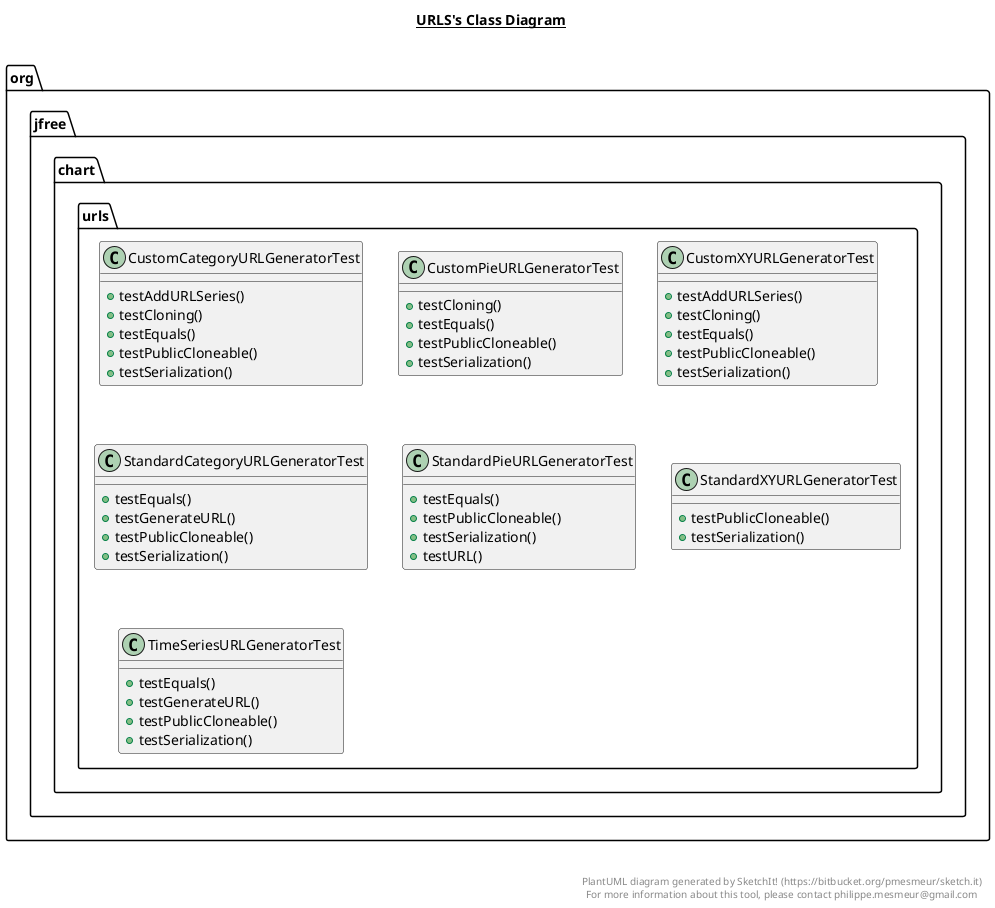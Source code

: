 @startuml

title __URLS's Class Diagram__\n

  namespace org.jfree.chart {
    namespace urls {
      class org.jfree.chart.urls.CustomCategoryURLGeneratorTest {
          + testAddURLSeries()
          + testCloning()
          + testEquals()
          + testPublicCloneable()
          + testSerialization()
      }
    }
  }
  

  namespace org.jfree.chart {
    namespace urls {
      class org.jfree.chart.urls.CustomPieURLGeneratorTest {
          + testCloning()
          + testEquals()
          + testPublicCloneable()
          + testSerialization()
      }
    }
  }
  

  namespace org.jfree.chart {
    namespace urls {
      class org.jfree.chart.urls.CustomXYURLGeneratorTest {
          + testAddURLSeries()
          + testCloning()
          + testEquals()
          + testPublicCloneable()
          + testSerialization()
      }
    }
  }
  

  namespace org.jfree.chart {
    namespace urls {
      class org.jfree.chart.urls.StandardCategoryURLGeneratorTest {
          + testEquals()
          + testGenerateURL()
          + testPublicCloneable()
          + testSerialization()
      }
    }
  }
  

  namespace org.jfree.chart {
    namespace urls {
      class org.jfree.chart.urls.StandardPieURLGeneratorTest {
          + testEquals()
          + testPublicCloneable()
          + testSerialization()
          + testURL()
      }
    }
  }
  

  namespace org.jfree.chart {
    namespace urls {
      class org.jfree.chart.urls.StandardXYURLGeneratorTest {
          + testPublicCloneable()
          + testSerialization()
      }
    }
  }
  

  namespace org.jfree.chart {
    namespace urls {
      class org.jfree.chart.urls.TimeSeriesURLGeneratorTest {
          + testEquals()
          + testGenerateURL()
          + testPublicCloneable()
          + testSerialization()
      }
    }
  }
  



right footer


PlantUML diagram generated by SketchIt! (https://bitbucket.org/pmesmeur/sketch.it)
For more information about this tool, please contact philippe.mesmeur@gmail.com
endfooter

@enduml
